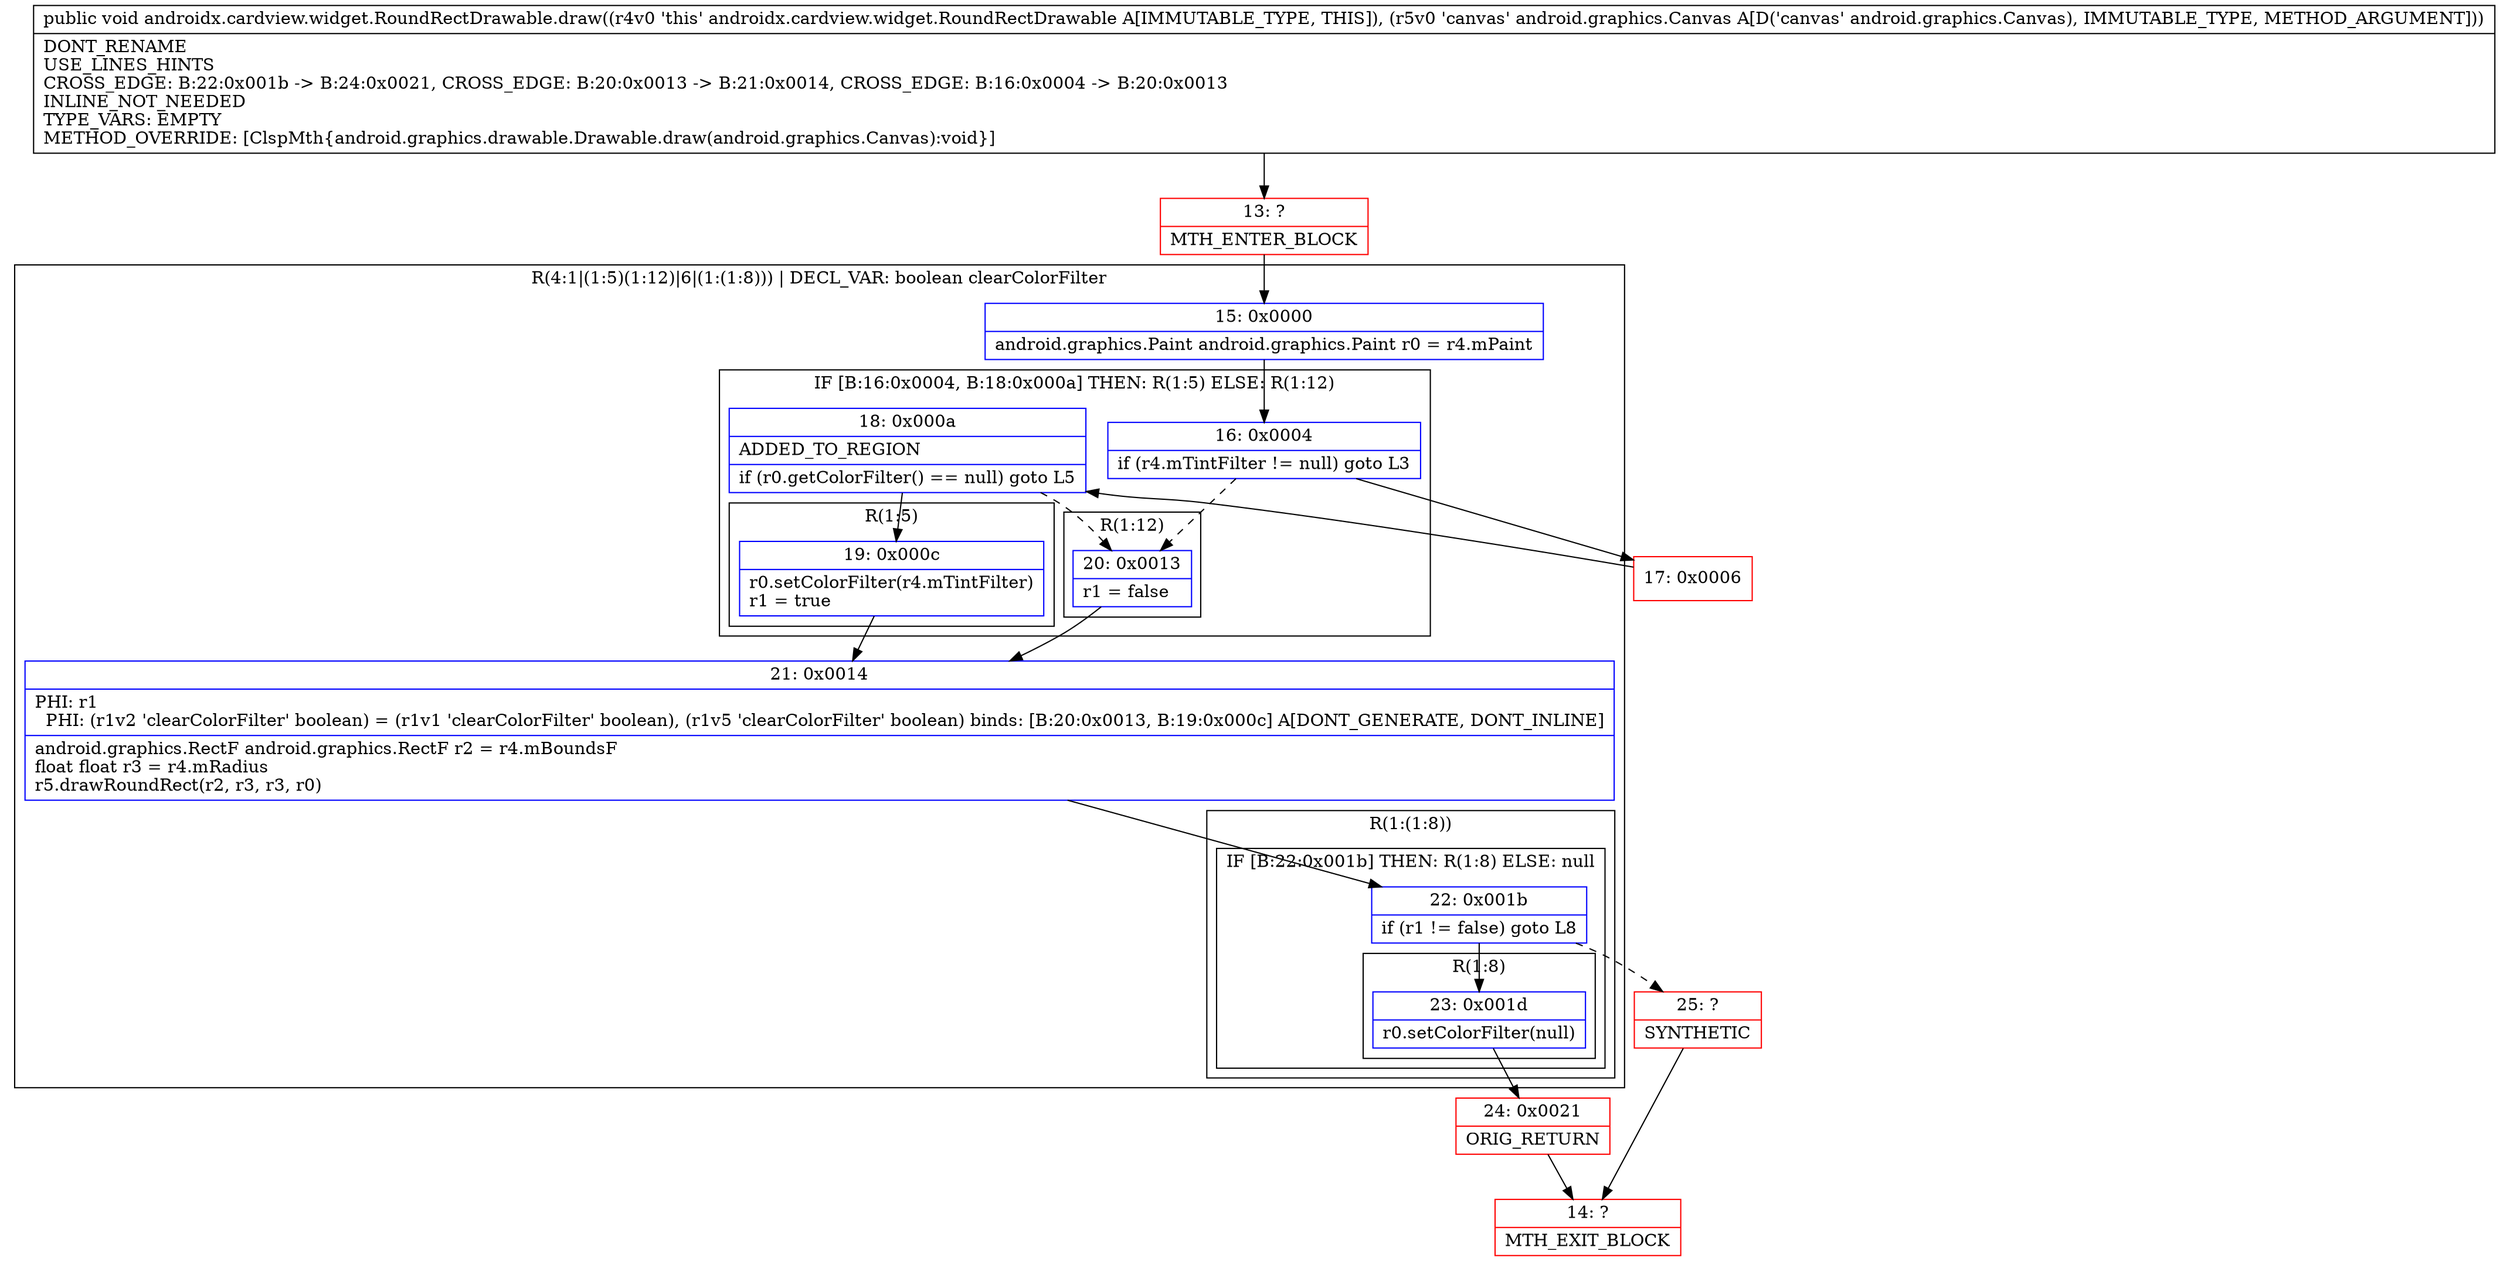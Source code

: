 digraph "CFG forandroidx.cardview.widget.RoundRectDrawable.draw(Landroid\/graphics\/Canvas;)V" {
subgraph cluster_Region_329301127 {
label = "R(4:1|(1:5)(1:12)|6|(1:(1:8))) | DECL_VAR: boolean clearColorFilter\l";
node [shape=record,color=blue];
Node_15 [shape=record,label="{15\:\ 0x0000|android.graphics.Paint android.graphics.Paint r0 = r4.mPaint\l}"];
subgraph cluster_IfRegion_316980232 {
label = "IF [B:16:0x0004, B:18:0x000a] THEN: R(1:5) ELSE: R(1:12)";
node [shape=record,color=blue];
Node_16 [shape=record,label="{16\:\ 0x0004|if (r4.mTintFilter != null) goto L3\l}"];
Node_18 [shape=record,label="{18\:\ 0x000a|ADDED_TO_REGION\l|if (r0.getColorFilter() == null) goto L5\l}"];
subgraph cluster_Region_888259266 {
label = "R(1:5)";
node [shape=record,color=blue];
Node_19 [shape=record,label="{19\:\ 0x000c|r0.setColorFilter(r4.mTintFilter)\lr1 = true\l}"];
}
subgraph cluster_Region_571222540 {
label = "R(1:12)";
node [shape=record,color=blue];
Node_20 [shape=record,label="{20\:\ 0x0013|r1 = false\l}"];
}
}
Node_21 [shape=record,label="{21\:\ 0x0014|PHI: r1 \l  PHI: (r1v2 'clearColorFilter' boolean) = (r1v1 'clearColorFilter' boolean), (r1v5 'clearColorFilter' boolean) binds: [B:20:0x0013, B:19:0x000c] A[DONT_GENERATE, DONT_INLINE]\l|android.graphics.RectF android.graphics.RectF r2 = r4.mBoundsF\lfloat float r3 = r4.mRadius\lr5.drawRoundRect(r2, r3, r3, r0)\l}"];
subgraph cluster_Region_574216837 {
label = "R(1:(1:8))";
node [shape=record,color=blue];
subgraph cluster_IfRegion_1053848538 {
label = "IF [B:22:0x001b] THEN: R(1:8) ELSE: null";
node [shape=record,color=blue];
Node_22 [shape=record,label="{22\:\ 0x001b|if (r1 != false) goto L8\l}"];
subgraph cluster_Region_878640260 {
label = "R(1:8)";
node [shape=record,color=blue];
Node_23 [shape=record,label="{23\:\ 0x001d|r0.setColorFilter(null)\l}"];
}
}
}
}
Node_13 [shape=record,color=red,label="{13\:\ ?|MTH_ENTER_BLOCK\l}"];
Node_17 [shape=record,color=red,label="{17\:\ 0x0006}"];
Node_24 [shape=record,color=red,label="{24\:\ 0x0021|ORIG_RETURN\l}"];
Node_14 [shape=record,color=red,label="{14\:\ ?|MTH_EXIT_BLOCK\l}"];
Node_25 [shape=record,color=red,label="{25\:\ ?|SYNTHETIC\l}"];
MethodNode[shape=record,label="{public void androidx.cardview.widget.RoundRectDrawable.draw((r4v0 'this' androidx.cardview.widget.RoundRectDrawable A[IMMUTABLE_TYPE, THIS]), (r5v0 'canvas' android.graphics.Canvas A[D('canvas' android.graphics.Canvas), IMMUTABLE_TYPE, METHOD_ARGUMENT]))  | DONT_RENAME\lUSE_LINES_HINTS\lCROSS_EDGE: B:22:0x001b \-\> B:24:0x0021, CROSS_EDGE: B:20:0x0013 \-\> B:21:0x0014, CROSS_EDGE: B:16:0x0004 \-\> B:20:0x0013\lINLINE_NOT_NEEDED\lTYPE_VARS: EMPTY\lMETHOD_OVERRIDE: [ClspMth\{android.graphics.drawable.Drawable.draw(android.graphics.Canvas):void\}]\l}"];
MethodNode -> Node_13;Node_15 -> Node_16;
Node_16 -> Node_17;
Node_16 -> Node_20[style=dashed];
Node_18 -> Node_19;
Node_18 -> Node_20[style=dashed];
Node_19 -> Node_21;
Node_20 -> Node_21;
Node_21 -> Node_22;
Node_22 -> Node_23;
Node_22 -> Node_25[style=dashed];
Node_23 -> Node_24;
Node_13 -> Node_15;
Node_17 -> Node_18;
Node_24 -> Node_14;
Node_25 -> Node_14;
}

